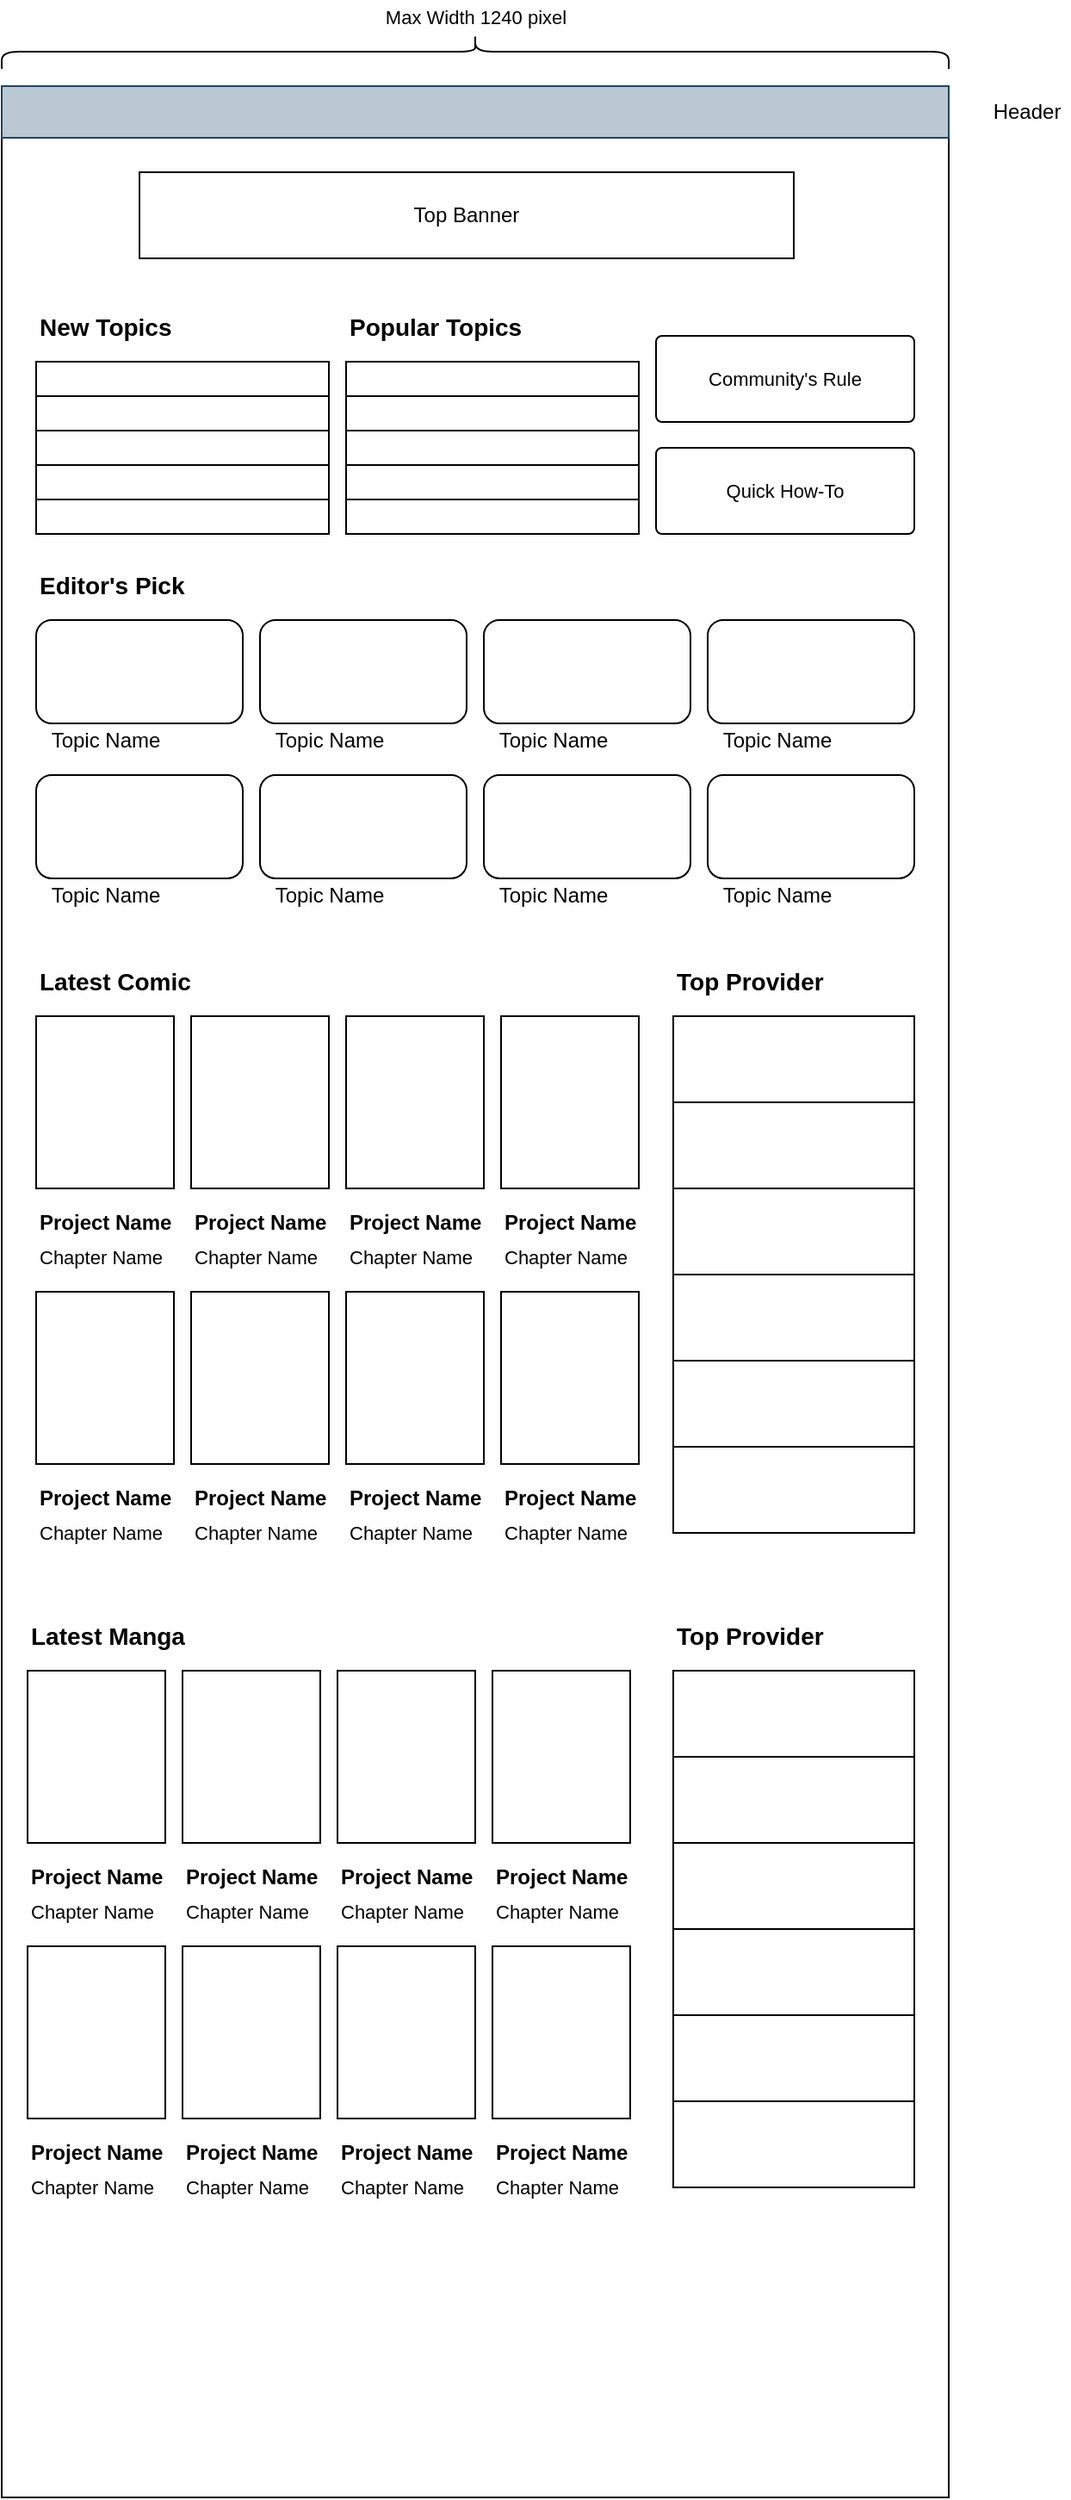 <mxfile version="17.5.0" type="github">
  <diagram name="Page-1" id="2cc2dc42-3aac-f2a9-1cec-7a8b7cbee084">
    <mxGraphModel dx="1354" dy="726" grid="1" gridSize="10" guides="1" tooltips="1" connect="1" arrows="1" fold="1" page="1" pageScale="1" pageWidth="1100" pageHeight="850" background="#ffffff" math="0" shadow="0">
      <root>
        <mxCell id="0" />
        <mxCell id="1" parent="0" />
        <mxCell id="SqI3tJ1d9YcYI45e7a6i-1" value="" style="rounded=0;whiteSpace=wrap;html=1;" vertex="1" parent="1">
          <mxGeometry x="110" y="110" width="550" height="1370" as="geometry" />
        </mxCell>
        <mxCell id="SqI3tJ1d9YcYI45e7a6i-2" value="" style="rounded=0;whiteSpace=wrap;html=1;fillColor=#bac8d3;strokeColor=#23445d;" vertex="1" parent="1">
          <mxGeometry x="110" y="80" width="550" height="30" as="geometry" />
        </mxCell>
        <mxCell id="SqI3tJ1d9YcYI45e7a6i-3" value="Header" style="text;html=1;align=center;verticalAlign=middle;resizable=0;points=[];autosize=1;strokeColor=none;fillColor=none;" vertex="1" parent="1">
          <mxGeometry x="680" y="85" width="50" height="20" as="geometry" />
        </mxCell>
        <mxCell id="SqI3tJ1d9YcYI45e7a6i-4" value="Editor&#39;s Pick" style="text;html=1;align=left;verticalAlign=middle;resizable=0;points=[];autosize=1;strokeColor=none;fillColor=none;fontSize=14;fontStyle=1" vertex="1" parent="1">
          <mxGeometry x="130" y="360" width="100" height="20" as="geometry" />
        </mxCell>
        <mxCell id="SqI3tJ1d9YcYI45e7a6i-5" value="" style="rounded=1;whiteSpace=wrap;html=1;" vertex="1" parent="1">
          <mxGeometry x="130" y="390" width="120" height="60" as="geometry" />
        </mxCell>
        <mxCell id="SqI3tJ1d9YcYI45e7a6i-6" value="" style="rounded=1;whiteSpace=wrap;html=1;" vertex="1" parent="1">
          <mxGeometry x="260" y="390" width="120" height="60" as="geometry" />
        </mxCell>
        <mxCell id="SqI3tJ1d9YcYI45e7a6i-7" value="" style="rounded=1;whiteSpace=wrap;html=1;" vertex="1" parent="1">
          <mxGeometry x="390" y="390" width="120" height="60" as="geometry" />
        </mxCell>
        <mxCell id="SqI3tJ1d9YcYI45e7a6i-8" value="" style="rounded=1;whiteSpace=wrap;html=1;" vertex="1" parent="1">
          <mxGeometry x="520" y="390" width="120" height="60" as="geometry" />
        </mxCell>
        <mxCell id="SqI3tJ1d9YcYI45e7a6i-9" value="Top Banner" style="rounded=0;whiteSpace=wrap;html=1;" vertex="1" parent="1">
          <mxGeometry x="190" y="130" width="380" height="50" as="geometry" />
        </mxCell>
        <mxCell id="SqI3tJ1d9YcYI45e7a6i-10" value="Topic Name" style="text;html=1;align=center;verticalAlign=middle;resizable=0;points=[];autosize=1;strokeColor=none;fillColor=none;" vertex="1" parent="1">
          <mxGeometry x="130" y="450" width="80" height="20" as="geometry" />
        </mxCell>
        <mxCell id="SqI3tJ1d9YcYI45e7a6i-11" value="Topic Name" style="text;html=1;align=center;verticalAlign=middle;resizable=0;points=[];autosize=1;strokeColor=none;fillColor=none;" vertex="1" parent="1">
          <mxGeometry x="260" y="450" width="80" height="20" as="geometry" />
        </mxCell>
        <mxCell id="SqI3tJ1d9YcYI45e7a6i-12" value="Topic Name" style="text;html=1;align=center;verticalAlign=middle;resizable=0;points=[];autosize=1;strokeColor=none;fillColor=none;" vertex="1" parent="1">
          <mxGeometry x="390" y="450" width="80" height="20" as="geometry" />
        </mxCell>
        <mxCell id="SqI3tJ1d9YcYI45e7a6i-13" value="Topic Name" style="text;html=1;align=center;verticalAlign=middle;resizable=0;points=[];autosize=1;strokeColor=none;fillColor=none;" vertex="1" parent="1">
          <mxGeometry x="520" y="450" width="80" height="20" as="geometry" />
        </mxCell>
        <mxCell id="SqI3tJ1d9YcYI45e7a6i-14" value="" style="rounded=1;whiteSpace=wrap;html=1;" vertex="1" parent="1">
          <mxGeometry x="130" y="480" width="120" height="60" as="geometry" />
        </mxCell>
        <mxCell id="SqI3tJ1d9YcYI45e7a6i-15" value="" style="rounded=1;whiteSpace=wrap;html=1;" vertex="1" parent="1">
          <mxGeometry x="260" y="480" width="120" height="60" as="geometry" />
        </mxCell>
        <mxCell id="SqI3tJ1d9YcYI45e7a6i-16" value="" style="rounded=1;whiteSpace=wrap;html=1;" vertex="1" parent="1">
          <mxGeometry x="390" y="480" width="120" height="60" as="geometry" />
        </mxCell>
        <mxCell id="SqI3tJ1d9YcYI45e7a6i-17" value="" style="rounded=1;whiteSpace=wrap;html=1;" vertex="1" parent="1">
          <mxGeometry x="520" y="480" width="120" height="60" as="geometry" />
        </mxCell>
        <mxCell id="SqI3tJ1d9YcYI45e7a6i-18" value="Topic Name" style="text;html=1;align=center;verticalAlign=middle;resizable=0;points=[];autosize=1;strokeColor=none;fillColor=none;" vertex="1" parent="1">
          <mxGeometry x="130" y="540" width="80" height="20" as="geometry" />
        </mxCell>
        <mxCell id="SqI3tJ1d9YcYI45e7a6i-19" value="Topic Name" style="text;html=1;align=center;verticalAlign=middle;resizable=0;points=[];autosize=1;strokeColor=none;fillColor=none;" vertex="1" parent="1">
          <mxGeometry x="260" y="540" width="80" height="20" as="geometry" />
        </mxCell>
        <mxCell id="SqI3tJ1d9YcYI45e7a6i-20" value="Topic Name" style="text;html=1;align=center;verticalAlign=middle;resizable=0;points=[];autosize=1;strokeColor=none;fillColor=none;" vertex="1" parent="1">
          <mxGeometry x="390" y="540" width="80" height="20" as="geometry" />
        </mxCell>
        <mxCell id="SqI3tJ1d9YcYI45e7a6i-21" value="Topic Name" style="text;html=1;align=center;verticalAlign=middle;resizable=0;points=[];autosize=1;strokeColor=none;fillColor=none;" vertex="1" parent="1">
          <mxGeometry x="520" y="540" width="80" height="20" as="geometry" />
        </mxCell>
        <mxCell id="SqI3tJ1d9YcYI45e7a6i-38" value="Latest Comic" style="text;html=1;align=left;verticalAlign=middle;resizable=0;points=[];autosize=1;strokeColor=none;fillColor=none;fontSize=14;fontStyle=1" vertex="1" parent="1">
          <mxGeometry x="130" y="590" width="100" height="20" as="geometry" />
        </mxCell>
        <mxCell id="SqI3tJ1d9YcYI45e7a6i-39" value="" style="rounded=0;whiteSpace=wrap;html=1;fontSize=14;" vertex="1" parent="1">
          <mxGeometry x="130" y="620" width="80" height="100" as="geometry" />
        </mxCell>
        <mxCell id="SqI3tJ1d9YcYI45e7a6i-40" value="" style="rounded=0;whiteSpace=wrap;html=1;fontSize=14;" vertex="1" parent="1">
          <mxGeometry x="220" y="620" width="80" height="100" as="geometry" />
        </mxCell>
        <mxCell id="SqI3tJ1d9YcYI45e7a6i-41" value="" style="rounded=0;whiteSpace=wrap;html=1;fontSize=14;" vertex="1" parent="1">
          <mxGeometry x="310" y="620" width="80" height="100" as="geometry" />
        </mxCell>
        <mxCell id="SqI3tJ1d9YcYI45e7a6i-42" value="" style="rounded=0;whiteSpace=wrap;html=1;fontSize=14;" vertex="1" parent="1">
          <mxGeometry x="400" y="620" width="80" height="100" as="geometry" />
        </mxCell>
        <mxCell id="SqI3tJ1d9YcYI45e7a6i-44" value="&lt;b style=&quot;font-size: 12px;&quot;&gt;Project Name&lt;/b&gt;" style="text;html=1;align=left;verticalAlign=middle;resizable=0;points=[];autosize=1;strokeColor=none;fillColor=none;fontSize=12;" vertex="1" parent="1">
          <mxGeometry x="130" y="730" width="90" height="20" as="geometry" />
        </mxCell>
        <mxCell id="SqI3tJ1d9YcYI45e7a6i-45" value="Chapter Name" style="text;html=1;align=left;verticalAlign=middle;resizable=0;points=[];autosize=1;strokeColor=none;fillColor=none;fontSize=11;" vertex="1" parent="1">
          <mxGeometry x="130" y="750" width="90" height="20" as="geometry" />
        </mxCell>
        <mxCell id="SqI3tJ1d9YcYI45e7a6i-46" value="&lt;b style=&quot;font-size: 12px;&quot;&gt;Project Name&lt;/b&gt;" style="text;html=1;align=left;verticalAlign=middle;resizable=0;points=[];autosize=1;strokeColor=none;fillColor=none;fontSize=12;" vertex="1" parent="1">
          <mxGeometry x="220" y="730" width="90" height="20" as="geometry" />
        </mxCell>
        <mxCell id="SqI3tJ1d9YcYI45e7a6i-47" value="Chapter Name" style="text;html=1;align=left;verticalAlign=middle;resizable=0;points=[];autosize=1;strokeColor=none;fillColor=none;fontSize=11;" vertex="1" parent="1">
          <mxGeometry x="220" y="750" width="90" height="20" as="geometry" />
        </mxCell>
        <mxCell id="SqI3tJ1d9YcYI45e7a6i-48" value="&lt;b style=&quot;font-size: 12px;&quot;&gt;Project Name&lt;/b&gt;" style="text;html=1;align=left;verticalAlign=middle;resizable=0;points=[];autosize=1;strokeColor=none;fillColor=none;fontSize=12;" vertex="1" parent="1">
          <mxGeometry x="310" y="730" width="90" height="20" as="geometry" />
        </mxCell>
        <mxCell id="SqI3tJ1d9YcYI45e7a6i-49" value="Chapter Name" style="text;html=1;align=left;verticalAlign=middle;resizable=0;points=[];autosize=1;strokeColor=none;fillColor=none;fontSize=11;" vertex="1" parent="1">
          <mxGeometry x="310" y="750" width="90" height="20" as="geometry" />
        </mxCell>
        <mxCell id="SqI3tJ1d9YcYI45e7a6i-50" value="&lt;b style=&quot;font-size: 12px;&quot;&gt;Project Name&lt;/b&gt;" style="text;html=1;align=left;verticalAlign=middle;resizable=0;points=[];autosize=1;strokeColor=none;fillColor=none;fontSize=12;" vertex="1" parent="1">
          <mxGeometry x="400" y="730" width="90" height="20" as="geometry" />
        </mxCell>
        <mxCell id="SqI3tJ1d9YcYI45e7a6i-51" value="Chapter Name" style="text;html=1;align=left;verticalAlign=middle;resizable=0;points=[];autosize=1;strokeColor=none;fillColor=none;fontSize=11;" vertex="1" parent="1">
          <mxGeometry x="400" y="750" width="90" height="20" as="geometry" />
        </mxCell>
        <mxCell id="SqI3tJ1d9YcYI45e7a6i-52" value="" style="rounded=0;whiteSpace=wrap;html=1;fontSize=14;" vertex="1" parent="1">
          <mxGeometry x="130" y="780" width="80" height="100" as="geometry" />
        </mxCell>
        <mxCell id="SqI3tJ1d9YcYI45e7a6i-53" value="" style="rounded=0;whiteSpace=wrap;html=1;fontSize=14;" vertex="1" parent="1">
          <mxGeometry x="220" y="780" width="80" height="100" as="geometry" />
        </mxCell>
        <mxCell id="SqI3tJ1d9YcYI45e7a6i-54" value="" style="rounded=0;whiteSpace=wrap;html=1;fontSize=14;" vertex="1" parent="1">
          <mxGeometry x="310" y="780" width="80" height="100" as="geometry" />
        </mxCell>
        <mxCell id="SqI3tJ1d9YcYI45e7a6i-55" value="" style="rounded=0;whiteSpace=wrap;html=1;fontSize=14;" vertex="1" parent="1">
          <mxGeometry x="400" y="780" width="80" height="100" as="geometry" />
        </mxCell>
        <mxCell id="SqI3tJ1d9YcYI45e7a6i-56" value="&lt;b style=&quot;font-size: 12px;&quot;&gt;Project Name&lt;/b&gt;" style="text;html=1;align=left;verticalAlign=middle;resizable=0;points=[];autosize=1;strokeColor=none;fillColor=none;fontSize=12;" vertex="1" parent="1">
          <mxGeometry x="130" y="890" width="90" height="20" as="geometry" />
        </mxCell>
        <mxCell id="SqI3tJ1d9YcYI45e7a6i-57" value="Chapter Name" style="text;html=1;align=left;verticalAlign=middle;resizable=0;points=[];autosize=1;strokeColor=none;fillColor=none;fontSize=11;" vertex="1" parent="1">
          <mxGeometry x="130" y="910" width="90" height="20" as="geometry" />
        </mxCell>
        <mxCell id="SqI3tJ1d9YcYI45e7a6i-58" value="&lt;b style=&quot;font-size: 12px;&quot;&gt;Project Name&lt;/b&gt;" style="text;html=1;align=left;verticalAlign=middle;resizable=0;points=[];autosize=1;strokeColor=none;fillColor=none;fontSize=12;" vertex="1" parent="1">
          <mxGeometry x="220" y="890" width="90" height="20" as="geometry" />
        </mxCell>
        <mxCell id="SqI3tJ1d9YcYI45e7a6i-59" value="Chapter Name" style="text;html=1;align=left;verticalAlign=middle;resizable=0;points=[];autosize=1;strokeColor=none;fillColor=none;fontSize=11;" vertex="1" parent="1">
          <mxGeometry x="220" y="910" width="90" height="20" as="geometry" />
        </mxCell>
        <mxCell id="SqI3tJ1d9YcYI45e7a6i-60" value="&lt;b style=&quot;font-size: 12px;&quot;&gt;Project Name&lt;/b&gt;" style="text;html=1;align=left;verticalAlign=middle;resizable=0;points=[];autosize=1;strokeColor=none;fillColor=none;fontSize=12;" vertex="1" parent="1">
          <mxGeometry x="310" y="890" width="90" height="20" as="geometry" />
        </mxCell>
        <mxCell id="SqI3tJ1d9YcYI45e7a6i-61" value="Chapter Name" style="text;html=1;align=left;verticalAlign=middle;resizable=0;points=[];autosize=1;strokeColor=none;fillColor=none;fontSize=11;" vertex="1" parent="1">
          <mxGeometry x="310" y="910" width="90" height="20" as="geometry" />
        </mxCell>
        <mxCell id="SqI3tJ1d9YcYI45e7a6i-62" value="&lt;b style=&quot;font-size: 12px;&quot;&gt;Project Name&lt;/b&gt;" style="text;html=1;align=left;verticalAlign=middle;resizable=0;points=[];autosize=1;strokeColor=none;fillColor=none;fontSize=12;" vertex="1" parent="1">
          <mxGeometry x="400" y="890" width="90" height="20" as="geometry" />
        </mxCell>
        <mxCell id="SqI3tJ1d9YcYI45e7a6i-63" value="Chapter Name" style="text;html=1;align=left;verticalAlign=middle;resizable=0;points=[];autosize=1;strokeColor=none;fillColor=none;fontSize=11;" vertex="1" parent="1">
          <mxGeometry x="400" y="910" width="90" height="20" as="geometry" />
        </mxCell>
        <mxCell id="SqI3tJ1d9YcYI45e7a6i-64" value="Top Provider" style="text;html=1;align=left;verticalAlign=middle;resizable=0;points=[];autosize=1;strokeColor=none;fillColor=none;fontSize=14;fontStyle=1" vertex="1" parent="1">
          <mxGeometry x="500" y="590" width="100" height="20" as="geometry" />
        </mxCell>
        <mxCell id="SqI3tJ1d9YcYI45e7a6i-65" value="" style="rounded=0;whiteSpace=wrap;html=1;fontSize=14;" vertex="1" parent="1">
          <mxGeometry x="500" y="620" width="140" height="50" as="geometry" />
        </mxCell>
        <mxCell id="SqI3tJ1d9YcYI45e7a6i-66" value="New Topics" style="text;html=1;align=left;verticalAlign=middle;resizable=0;points=[];autosize=1;strokeColor=none;fillColor=none;fontSize=14;fontStyle=1" vertex="1" parent="1">
          <mxGeometry x="130" y="210" width="90" height="20" as="geometry" />
        </mxCell>
        <mxCell id="SqI3tJ1d9YcYI45e7a6i-67" value="" style="rounded=0;whiteSpace=wrap;html=1;fontSize=11;" vertex="1" parent="1">
          <mxGeometry x="130" y="240" width="170" height="20" as="geometry" />
        </mxCell>
        <mxCell id="SqI3tJ1d9YcYI45e7a6i-68" value="" style="rounded=0;whiteSpace=wrap;html=1;fontSize=11;" vertex="1" parent="1">
          <mxGeometry x="130" y="260" width="170" height="20" as="geometry" />
        </mxCell>
        <mxCell id="SqI3tJ1d9YcYI45e7a6i-69" value="" style="rounded=0;whiteSpace=wrap;html=1;fontSize=11;" vertex="1" parent="1">
          <mxGeometry x="130" y="280" width="170" height="20" as="geometry" />
        </mxCell>
        <mxCell id="SqI3tJ1d9YcYI45e7a6i-70" value="" style="rounded=0;whiteSpace=wrap;html=1;fontSize=11;" vertex="1" parent="1">
          <mxGeometry x="130" y="300" width="170" height="20" as="geometry" />
        </mxCell>
        <mxCell id="SqI3tJ1d9YcYI45e7a6i-71" value="" style="rounded=0;whiteSpace=wrap;html=1;fontSize=11;" vertex="1" parent="1">
          <mxGeometry x="130" y="320" width="170" height="20" as="geometry" />
        </mxCell>
        <mxCell id="SqI3tJ1d9YcYI45e7a6i-78" value="Popular Topics" style="text;html=1;align=left;verticalAlign=middle;resizable=0;points=[];autosize=1;strokeColor=none;fillColor=none;fontSize=14;fontStyle=1" vertex="1" parent="1">
          <mxGeometry x="310" y="210" width="120" height="20" as="geometry" />
        </mxCell>
        <mxCell id="SqI3tJ1d9YcYI45e7a6i-79" value="" style="rounded=0;whiteSpace=wrap;html=1;fontSize=11;" vertex="1" parent="1">
          <mxGeometry x="310" y="240" width="170" height="20" as="geometry" />
        </mxCell>
        <mxCell id="SqI3tJ1d9YcYI45e7a6i-80" value="" style="rounded=0;whiteSpace=wrap;html=1;fontSize=11;" vertex="1" parent="1">
          <mxGeometry x="310" y="260" width="170" height="20" as="geometry" />
        </mxCell>
        <mxCell id="SqI3tJ1d9YcYI45e7a6i-81" value="" style="rounded=0;whiteSpace=wrap;html=1;fontSize=11;" vertex="1" parent="1">
          <mxGeometry x="310" y="280" width="170" height="20" as="geometry" />
        </mxCell>
        <mxCell id="SqI3tJ1d9YcYI45e7a6i-82" value="" style="rounded=0;whiteSpace=wrap;html=1;fontSize=11;" vertex="1" parent="1">
          <mxGeometry x="310" y="300" width="170" height="20" as="geometry" />
        </mxCell>
        <mxCell id="SqI3tJ1d9YcYI45e7a6i-83" value="" style="rounded=0;whiteSpace=wrap;html=1;fontSize=11;" vertex="1" parent="1">
          <mxGeometry x="310" y="320" width="170" height="20" as="geometry" />
        </mxCell>
        <mxCell id="SqI3tJ1d9YcYI45e7a6i-90" value="Community&#39;s Rule" style="rounded=1;whiteSpace=wrap;html=1;fontSize=11;arcSize=7;" vertex="1" parent="1">
          <mxGeometry x="490" y="225" width="150" height="50" as="geometry" />
        </mxCell>
        <mxCell id="SqI3tJ1d9YcYI45e7a6i-92" value="Quick How-To" style="rounded=1;whiteSpace=wrap;html=1;fontSize=11;arcSize=7;" vertex="1" parent="1">
          <mxGeometry x="490" y="290" width="150" height="50" as="geometry" />
        </mxCell>
        <mxCell id="SqI3tJ1d9YcYI45e7a6i-93" value="" style="shape=curlyBracket;whiteSpace=wrap;html=1;rounded=1;fontSize=11;rotation=90;" vertex="1" parent="1">
          <mxGeometry x="375" y="-215" width="20" height="550" as="geometry" />
        </mxCell>
        <mxCell id="SqI3tJ1d9YcYI45e7a6i-94" value="Max Width 1240 pixel" style="text;html=1;align=center;verticalAlign=middle;resizable=0;points=[];autosize=1;strokeColor=none;fillColor=none;fontSize=11;" vertex="1" parent="1">
          <mxGeometry x="325" y="30" width="120" height="20" as="geometry" />
        </mxCell>
        <mxCell id="SqI3tJ1d9YcYI45e7a6i-96" value="Latest Manga" style="text;html=1;align=left;verticalAlign=middle;resizable=0;points=[];autosize=1;strokeColor=none;fillColor=none;fontSize=14;fontStyle=1" vertex="1" parent="1">
          <mxGeometry x="125" y="970" width="100" height="20" as="geometry" />
        </mxCell>
        <mxCell id="SqI3tJ1d9YcYI45e7a6i-97" value="" style="rounded=0;whiteSpace=wrap;html=1;fontSize=14;" vertex="1" parent="1">
          <mxGeometry x="125" y="1000" width="80" height="100" as="geometry" />
        </mxCell>
        <mxCell id="SqI3tJ1d9YcYI45e7a6i-98" value="" style="rounded=0;whiteSpace=wrap;html=1;fontSize=14;" vertex="1" parent="1">
          <mxGeometry x="215" y="1000" width="80" height="100" as="geometry" />
        </mxCell>
        <mxCell id="SqI3tJ1d9YcYI45e7a6i-99" value="" style="rounded=0;whiteSpace=wrap;html=1;fontSize=14;" vertex="1" parent="1">
          <mxGeometry x="305" y="1000" width="80" height="100" as="geometry" />
        </mxCell>
        <mxCell id="SqI3tJ1d9YcYI45e7a6i-100" value="" style="rounded=0;whiteSpace=wrap;html=1;fontSize=14;" vertex="1" parent="1">
          <mxGeometry x="395" y="1000" width="80" height="100" as="geometry" />
        </mxCell>
        <mxCell id="SqI3tJ1d9YcYI45e7a6i-101" value="&lt;b style=&quot;font-size: 12px;&quot;&gt;Project Name&lt;/b&gt;" style="text;html=1;align=left;verticalAlign=middle;resizable=0;points=[];autosize=1;strokeColor=none;fillColor=none;fontSize=12;" vertex="1" parent="1">
          <mxGeometry x="125" y="1110" width="90" height="20" as="geometry" />
        </mxCell>
        <mxCell id="SqI3tJ1d9YcYI45e7a6i-102" value="Chapter Name" style="text;html=1;align=left;verticalAlign=middle;resizable=0;points=[];autosize=1;strokeColor=none;fillColor=none;fontSize=11;" vertex="1" parent="1">
          <mxGeometry x="125" y="1130" width="90" height="20" as="geometry" />
        </mxCell>
        <mxCell id="SqI3tJ1d9YcYI45e7a6i-103" value="&lt;b style=&quot;font-size: 12px;&quot;&gt;Project Name&lt;/b&gt;" style="text;html=1;align=left;verticalAlign=middle;resizable=0;points=[];autosize=1;strokeColor=none;fillColor=none;fontSize=12;" vertex="1" parent="1">
          <mxGeometry x="215" y="1110" width="90" height="20" as="geometry" />
        </mxCell>
        <mxCell id="SqI3tJ1d9YcYI45e7a6i-104" value="Chapter Name" style="text;html=1;align=left;verticalAlign=middle;resizable=0;points=[];autosize=1;strokeColor=none;fillColor=none;fontSize=11;" vertex="1" parent="1">
          <mxGeometry x="215" y="1130" width="90" height="20" as="geometry" />
        </mxCell>
        <mxCell id="SqI3tJ1d9YcYI45e7a6i-105" value="&lt;b style=&quot;font-size: 12px;&quot;&gt;Project Name&lt;/b&gt;" style="text;html=1;align=left;verticalAlign=middle;resizable=0;points=[];autosize=1;strokeColor=none;fillColor=none;fontSize=12;" vertex="1" parent="1">
          <mxGeometry x="305" y="1110" width="90" height="20" as="geometry" />
        </mxCell>
        <mxCell id="SqI3tJ1d9YcYI45e7a6i-106" value="Chapter Name" style="text;html=1;align=left;verticalAlign=middle;resizable=0;points=[];autosize=1;strokeColor=none;fillColor=none;fontSize=11;" vertex="1" parent="1">
          <mxGeometry x="305" y="1130" width="90" height="20" as="geometry" />
        </mxCell>
        <mxCell id="SqI3tJ1d9YcYI45e7a6i-107" value="&lt;b style=&quot;font-size: 12px;&quot;&gt;Project Name&lt;/b&gt;" style="text;html=1;align=left;verticalAlign=middle;resizable=0;points=[];autosize=1;strokeColor=none;fillColor=none;fontSize=12;" vertex="1" parent="1">
          <mxGeometry x="395" y="1110" width="90" height="20" as="geometry" />
        </mxCell>
        <mxCell id="SqI3tJ1d9YcYI45e7a6i-108" value="Chapter Name" style="text;html=1;align=left;verticalAlign=middle;resizable=0;points=[];autosize=1;strokeColor=none;fillColor=none;fontSize=11;" vertex="1" parent="1">
          <mxGeometry x="395" y="1130" width="90" height="20" as="geometry" />
        </mxCell>
        <mxCell id="SqI3tJ1d9YcYI45e7a6i-109" value="" style="rounded=0;whiteSpace=wrap;html=1;fontSize=14;" vertex="1" parent="1">
          <mxGeometry x="125" y="1160" width="80" height="100" as="geometry" />
        </mxCell>
        <mxCell id="SqI3tJ1d9YcYI45e7a6i-110" value="" style="rounded=0;whiteSpace=wrap;html=1;fontSize=14;" vertex="1" parent="1">
          <mxGeometry x="215" y="1160" width="80" height="100" as="geometry" />
        </mxCell>
        <mxCell id="SqI3tJ1d9YcYI45e7a6i-111" value="" style="rounded=0;whiteSpace=wrap;html=1;fontSize=14;" vertex="1" parent="1">
          <mxGeometry x="305" y="1160" width="80" height="100" as="geometry" />
        </mxCell>
        <mxCell id="SqI3tJ1d9YcYI45e7a6i-112" value="" style="rounded=0;whiteSpace=wrap;html=1;fontSize=14;" vertex="1" parent="1">
          <mxGeometry x="395" y="1160" width="80" height="100" as="geometry" />
        </mxCell>
        <mxCell id="SqI3tJ1d9YcYI45e7a6i-113" value="&lt;b style=&quot;font-size: 12px;&quot;&gt;Project Name&lt;/b&gt;" style="text;html=1;align=left;verticalAlign=middle;resizable=0;points=[];autosize=1;strokeColor=none;fillColor=none;fontSize=12;" vertex="1" parent="1">
          <mxGeometry x="125" y="1270" width="90" height="20" as="geometry" />
        </mxCell>
        <mxCell id="SqI3tJ1d9YcYI45e7a6i-114" value="Chapter Name" style="text;html=1;align=left;verticalAlign=middle;resizable=0;points=[];autosize=1;strokeColor=none;fillColor=none;fontSize=11;" vertex="1" parent="1">
          <mxGeometry x="125" y="1290" width="90" height="20" as="geometry" />
        </mxCell>
        <mxCell id="SqI3tJ1d9YcYI45e7a6i-115" value="&lt;b style=&quot;font-size: 12px;&quot;&gt;Project Name&lt;/b&gt;" style="text;html=1;align=left;verticalAlign=middle;resizable=0;points=[];autosize=1;strokeColor=none;fillColor=none;fontSize=12;" vertex="1" parent="1">
          <mxGeometry x="215" y="1270" width="90" height="20" as="geometry" />
        </mxCell>
        <mxCell id="SqI3tJ1d9YcYI45e7a6i-116" value="Chapter Name" style="text;html=1;align=left;verticalAlign=middle;resizable=0;points=[];autosize=1;strokeColor=none;fillColor=none;fontSize=11;" vertex="1" parent="1">
          <mxGeometry x="215" y="1290" width="90" height="20" as="geometry" />
        </mxCell>
        <mxCell id="SqI3tJ1d9YcYI45e7a6i-117" value="&lt;b style=&quot;font-size: 12px;&quot;&gt;Project Name&lt;/b&gt;" style="text;html=1;align=left;verticalAlign=middle;resizable=0;points=[];autosize=1;strokeColor=none;fillColor=none;fontSize=12;" vertex="1" parent="1">
          <mxGeometry x="305" y="1270" width="90" height="20" as="geometry" />
        </mxCell>
        <mxCell id="SqI3tJ1d9YcYI45e7a6i-118" value="Chapter Name" style="text;html=1;align=left;verticalAlign=middle;resizable=0;points=[];autosize=1;strokeColor=none;fillColor=none;fontSize=11;" vertex="1" parent="1">
          <mxGeometry x="305" y="1290" width="90" height="20" as="geometry" />
        </mxCell>
        <mxCell id="SqI3tJ1d9YcYI45e7a6i-119" value="&lt;b style=&quot;font-size: 12px;&quot;&gt;Project Name&lt;/b&gt;" style="text;html=1;align=left;verticalAlign=middle;resizable=0;points=[];autosize=1;strokeColor=none;fillColor=none;fontSize=12;" vertex="1" parent="1">
          <mxGeometry x="395" y="1270" width="90" height="20" as="geometry" />
        </mxCell>
        <mxCell id="SqI3tJ1d9YcYI45e7a6i-120" value="Chapter Name" style="text;html=1;align=left;verticalAlign=middle;resizable=0;points=[];autosize=1;strokeColor=none;fillColor=none;fontSize=11;" vertex="1" parent="1">
          <mxGeometry x="395" y="1290" width="90" height="20" as="geometry" />
        </mxCell>
        <mxCell id="SqI3tJ1d9YcYI45e7a6i-121" value="Top Provider" style="text;html=1;align=left;verticalAlign=middle;resizable=0;points=[];autosize=1;strokeColor=none;fillColor=none;fontSize=14;fontStyle=1" vertex="1" parent="1">
          <mxGeometry x="500" y="970" width="100" height="20" as="geometry" />
        </mxCell>
        <mxCell id="SqI3tJ1d9YcYI45e7a6i-123" value="" style="rounded=0;whiteSpace=wrap;html=1;fontSize=14;" vertex="1" parent="1">
          <mxGeometry x="500" y="670" width="140" height="50" as="geometry" />
        </mxCell>
        <mxCell id="SqI3tJ1d9YcYI45e7a6i-124" value="" style="rounded=0;whiteSpace=wrap;html=1;fontSize=14;" vertex="1" parent="1">
          <mxGeometry x="500" y="720" width="140" height="50" as="geometry" />
        </mxCell>
        <mxCell id="SqI3tJ1d9YcYI45e7a6i-125" value="" style="rounded=0;whiteSpace=wrap;html=1;fontSize=14;" vertex="1" parent="1">
          <mxGeometry x="500" y="770" width="140" height="50" as="geometry" />
        </mxCell>
        <mxCell id="SqI3tJ1d9YcYI45e7a6i-126" value="" style="rounded=0;whiteSpace=wrap;html=1;fontSize=14;" vertex="1" parent="1">
          <mxGeometry x="500" y="820" width="140" height="50" as="geometry" />
        </mxCell>
        <mxCell id="SqI3tJ1d9YcYI45e7a6i-127" value="" style="rounded=0;whiteSpace=wrap;html=1;fontSize=14;" vertex="1" parent="1">
          <mxGeometry x="500" y="870" width="140" height="50" as="geometry" />
        </mxCell>
        <mxCell id="SqI3tJ1d9YcYI45e7a6i-128" value="" style="rounded=0;whiteSpace=wrap;html=1;fontSize=14;" vertex="1" parent="1">
          <mxGeometry x="500" y="1000" width="140" height="50" as="geometry" />
        </mxCell>
        <mxCell id="SqI3tJ1d9YcYI45e7a6i-129" value="" style="rounded=0;whiteSpace=wrap;html=1;fontSize=14;" vertex="1" parent="1">
          <mxGeometry x="500" y="1050" width="140" height="50" as="geometry" />
        </mxCell>
        <mxCell id="SqI3tJ1d9YcYI45e7a6i-130" value="" style="rounded=0;whiteSpace=wrap;html=1;fontSize=14;" vertex="1" parent="1">
          <mxGeometry x="500" y="1100" width="140" height="50" as="geometry" />
        </mxCell>
        <mxCell id="SqI3tJ1d9YcYI45e7a6i-131" value="" style="rounded=0;whiteSpace=wrap;html=1;fontSize=14;" vertex="1" parent="1">
          <mxGeometry x="500" y="1150" width="140" height="50" as="geometry" />
        </mxCell>
        <mxCell id="SqI3tJ1d9YcYI45e7a6i-132" value="" style="rounded=0;whiteSpace=wrap;html=1;fontSize=14;" vertex="1" parent="1">
          <mxGeometry x="500" y="1200" width="140" height="50" as="geometry" />
        </mxCell>
        <mxCell id="SqI3tJ1d9YcYI45e7a6i-133" value="" style="rounded=0;whiteSpace=wrap;html=1;fontSize=14;" vertex="1" parent="1">
          <mxGeometry x="500" y="1250" width="140" height="50" as="geometry" />
        </mxCell>
      </root>
    </mxGraphModel>
  </diagram>
</mxfile>
